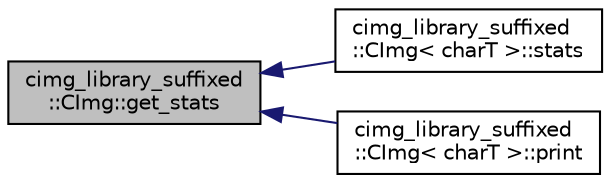 digraph "cimg_library_suffixed::CImg::get_stats"
{
  edge [fontname="Helvetica",fontsize="10",labelfontname="Helvetica",labelfontsize="10"];
  node [fontname="Helvetica",fontsize="10",shape=record];
  rankdir="LR";
  Node1 [label="cimg_library_suffixed\l::CImg::get_stats",height=0.2,width=0.4,color="black", fillcolor="grey75", style="filled" fontcolor="black"];
  Node1 -> Node2 [dir="back",color="midnightblue",fontsize="10",style="solid",fontname="Helvetica"];
  Node2 [label="cimg_library_suffixed\l::CImg\< charT \>::stats",height=0.2,width=0.4,color="black", fillcolor="white", style="filled",URL="$structcimg__library__suffixed_1_1_c_img.html#a12aa7b80e7f6212cb0944bacf644877d",tooltip="Compute statistics vector from the pixel values ."];
  Node1 -> Node3 [dir="back",color="midnightblue",fontsize="10",style="solid",fontname="Helvetica"];
  Node3 [label="cimg_library_suffixed\l::CImg\< charT \>::print",height=0.2,width=0.4,color="black", fillcolor="white", style="filled",URL="$structcimg__library__suffixed_1_1_c_img.html#aeeb5efc38fc06c0fb29019af9b5cd44e",tooltip="Display informations about the image data on the standard error output."];
}
